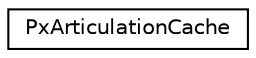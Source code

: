 digraph "Graphical Class Hierarchy"
{
  edge [fontname="Helvetica",fontsize="10",labelfontname="Helvetica",labelfontsize="10"];
  node [fontname="Helvetica",fontsize="10",shape=record];
  rankdir="LR";
  Node0 [label="PxArticulationCache",height=0.2,width=0.4,color="black", fillcolor="white", style="filled",URL="$classPxArticulationCache.html"];
}
